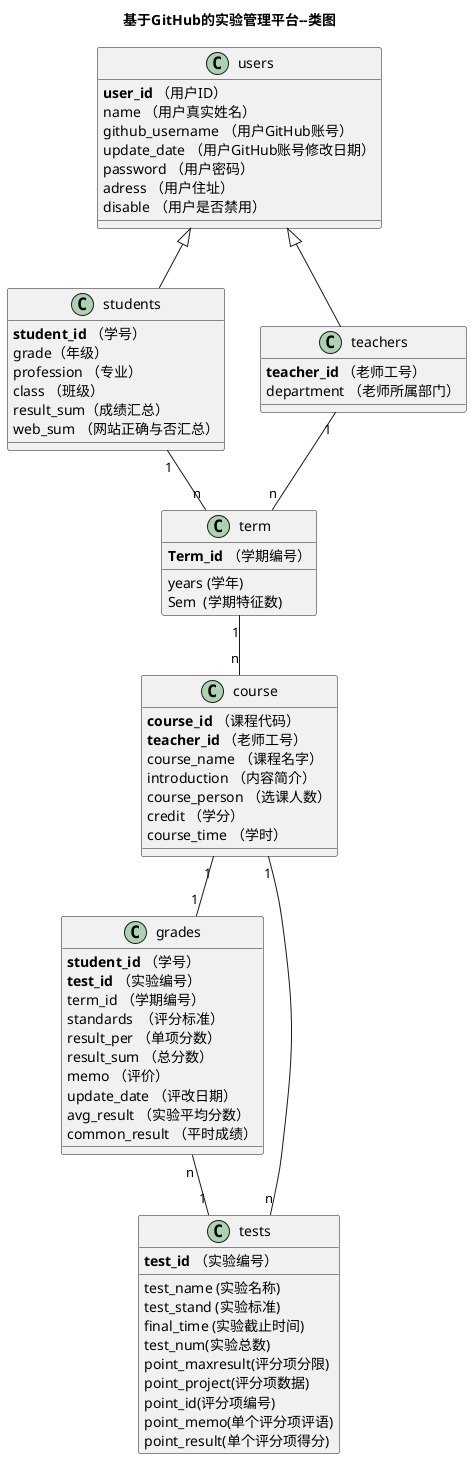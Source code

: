 @startuml
title 基于GitHub的实验管理平台--类图
class users {
    <b>user_id</b> （用户ID）
    name （用户真实姓名）
    github_username （用户GitHub账号）
    update_date （用户GitHub账号修改日期）
    password （用户密码）
    adress （用户住址）
    disable （用户是否禁用）
}
class teachers{
    <b>teacher_id</b> （老师工号）
    department （老师所属部门）
}
class students{
    <b>student_id</b> （学号）
    grade（年级）
    profession （专业）
    class （班级）
    result_sum（成绩汇总）
    web_sum （网站正确与否汇总）
}
users <|- students
users <|-- teachers
class grades {
    <b>student_id</b> （学号）
    <b>test_id</b> （实验编号）
    term_id （学期编号）
    standards  （评分标准）
    result_per （单项分数）
    result_sum （总分数）
    memo （评价）
    update_date （评改日期）
    avg_result （实验平均分数）
    common_result （平时成绩）
}

class  term {
    <b>Term_id</b> （学期编号）
    years (学年)
    Sem  (学期特征数)
}


class tests {
    <b>test_id</b> （实验编号）
    test_name (实验名称)
    test_stand (实验标准)
    final_time (实验截止时间)
    test_num(实验总数)
    point_maxresult(评分项分限)
    point_project(评分项数据)
    point_id(评分项编号)
    point_memo(单个评分项评语)
    point_result(单个评分项得分)
}
class course {
    <b>course_id</b> （课程代码）
     <b>teacher_id</b> （老师工号）
    course_name （课程名字）
    introduction （内容简介）
    course_person （选课人数）
     credit （学分）
    course_time （学时）

}
term "1" -- "n"  course
students "1" -- "n"  term
teachers "1" -- "n"  term
course "1" -- "1"  grades
course "1" -- "n"  tests
grades "n" -- "1"  tests


@enduml
